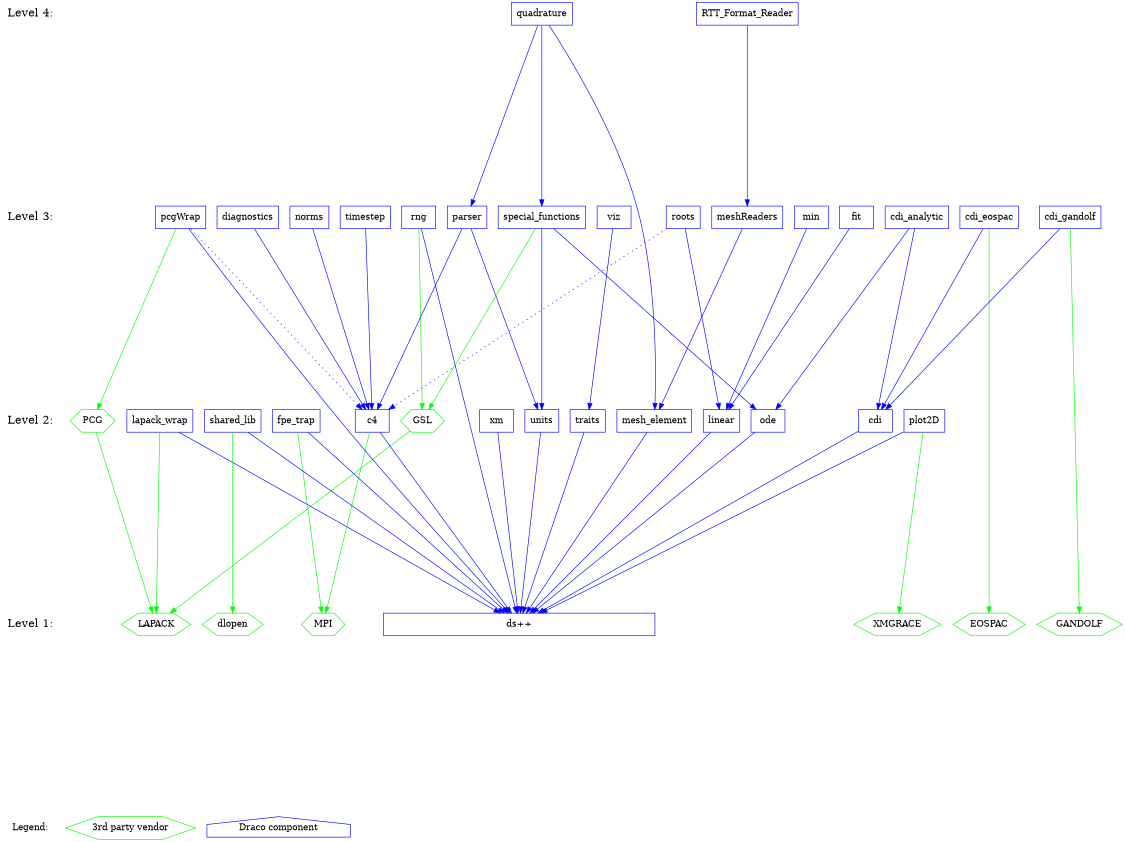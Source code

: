 digraph draco_level {
    /* graph attributes */
    center=1;
    size="7.5,10";
    ranksep=4;
    
    /* levels */
    legend [shape=plaintext, label="Legend:", fontsize=14];
    level1 [shape=plaintext, label="Level 1:", fontsize=18];
    level2 [shape=plaintext, label="Level 2:", fontsize=18];
    level3 [shape=plaintext, label="Level 3:", fontsize=18];
    level4 [shape=plaintext, label="Level 4:", fontsize=18];
/*     level5 [shape=plaintext, label="Level 5:", fontsize=18]; */
/*    level6 [shape=plaintext, label="Level 6:", fontsize=18]; */
    
    /* level6 -> level5 -> */
    level4 -> level3 -> level2 -> level1 -> legend [style=invis];
    
    /* packages */

    /* legend */
    leg_vendor [shape=box, label="3rd party vendor", color=green, shape=hexagon];
    leg_draco  [shape=box, label="Draco component",  color=blue,  shape=house ];

    /* level 1 */
    vdlopen    [shape=hexagon, color=green, label="dlopen"];
    veospac    [shape=hexagon, color=green, label="EOSPAC"];
    vgandolf   [shape=hexagon, color=green, label="GANDOLF"];
    vgrace     [shape=hexagon, color=green, label="XMGRACE"];
    vlapack    [shape=hexagon, color=green, label="LAPACK"];
    vmpi       [shape=hexagon, color=green, label="MPI"];
        
    dsxx [shape=box, color=blue, label="ds++", width=6];
    
    /* level 2 */
    vgsl       [shape=hexagon, color=green, label="GSL"];
    vpcg       [shape=hexagon, color=green, label="PCG"];

    c4         [shape=box, color=blue, label="c4"];
    cdi        [shape=box, color=blue, label="cdi"];
    fpetrap    [shape=box, color=blue, label="fpe_trap"];
    lapack     [shape=box, color=blue, label="lapack_wrap"];
    linear     [shape=box, color=blue, label="linear"];
    meshelement [shape=box, color=blue, label="mesh_element"];
    ode        [shape=box, color=blue, label="ode"];
    plot       [shape=box, color=blue, label="plot2D"];
    rng        [shape=box, color=blue, label="rng"];
    shlib      [shape=box, color=blue, label="shared_lib"];
    traits     [shape=box, color=blue, label="traits"];
    units      [shape=box, color=blue, label="units"];
    xm         [shape=box, color=blue, label="xm"];
        
    /* level 3 */
    cdianal   [shape=box, color=blue, label="cdi_analytic"];
    cdieos    [shape=box, color=blue, label="cdi_eospac"];
    cdigan    [shape=box, color=blue, label="cdi_gandolf"];
    diagnostics [shape=box, color=blue, label="diagnostics"];
    fit       [shape=box, color=blue, label="fit"];
    meshread  [shape=box, color=blue, label="meshReaders"];
    min       [shape=box, color=blue, label="min"];
    norms     [shape=box, color=blue, label="norms"];
    parser    [shape=box, color=blue, label="parser"];
    pcg       [shape=box, color=blue, label="pcgWrap"];
    roots     [shape=box, color=blue, label="roots"];
    sf        [shape=box, color=blue, label="special_functions"];
    timestep  [shape=box, color=blue, label="timestep"];
    viz       [shape=box, color=blue, label="viz"];
    
    /* level 4 */
    quad      [shape=box, color=blue, label="quadrature"];
    rttread   [shape=box, color=blue, label="RTT_Format_Reader"];
    
    /* dependencies */
    {rank=same; legend leg_vendor leg_draco};
    {rank=same; level1 dsxx vlapack vmpi veospac  vgandolf vgrace vdlopen};
    {rank=same; level2 shlib plot lapack traits xm c4 fpetrap units cdi vpcg ode linear};
    {rank=same; level3 viz timestep cdianal cdieos cdigan pcg meshread parser sf};
    {rank=same; level4 rttread quad};
    
    /* draco packages */

    /* NOTE:  hidden dependencies are in comments at the end of each line.
     * For example if a package depends on c4 it implicitly depends on dsxx
     * as well.  The dependency on dsxx is not shown explicitly on the
     * graph. 
    
    /* level 2 */
    c4          -> {dsxx}        [color=blue];
    c4          -> {vmpi}        [color=green];
    cdi         -> {dsxx}        [color=blue];
    fpetrap     -> {dsxx}        [color=blue];
    fpetrap     -> {vmpi}        [color=green];
    lapack      -> {dsxx}        [color=blue];
    lapack      -> {vlapack}     [color=green];
    linear      -> {dsxx}        [color=blue];
    meshelement -> {dsxx}        [color=blue];
    ode         -> {dsxx}        [color=blue];
    plot        -> {dsxx}        [color=blue];
    plot        -> {vgrace}      [color=green];
    rng         -> {dsxx}        [color=blue];
    rng         -> {vgsl}        [color=green];
    shlib       -> {dsxx}        [color=blue];
    shlib       -> {vdlopen}     [color=green];
    traits      -> {dsxx}        [color=blue];
    units       -> {dsxx}        [color=blue];
    vgsl        -> {vlapack}     [color=green];
    vpcg        -> {vlapack}     [color=green];
    xm          -> {dsxx}        [color=blue];
    
    /* level 3 */
    cdianal     -> {cdi ode}     [color=blue];
    cdieos      -> {cdi}         [color=blue];
    cdieos      -> {veospac}     [color=green]; 
    cdigan      -> {cdi}         [color=blue]; 
    cdigan      -> {vgandolf}    [color=green];
    diagnostics -> {c4}          [color=blue];
    fit         -> {linear}      [color=blue];
    meshread    -> {meshelement} [color=blue];
    min         -> {linear}      [color=blue];
    norms       -> {c4}          [color=blue];
    parser      -> {c4 units}    [color=blue];
    pcg         -> {c4}          [color=blue style=dotted];
    pcg         -> {dsxx}        [color=blue];
    pcg         -> {vpcg}        [color=green];
    roots       -> {linear}      [color=blue];
    roots       -> {c4}          [color=blue, style=dotted];
    sf          -> {units ode}   [color=blue];
    sf          -> {vgsl}        [color=green];
    timestep    -> {c4}          [color=blue];
    viz         -> {traits}      [color=blue];

    /* level 4 */
    quad        -> {sf meshelement parser} [color=blue];
    rttread     -> {meshread}              [color=blue];

}
